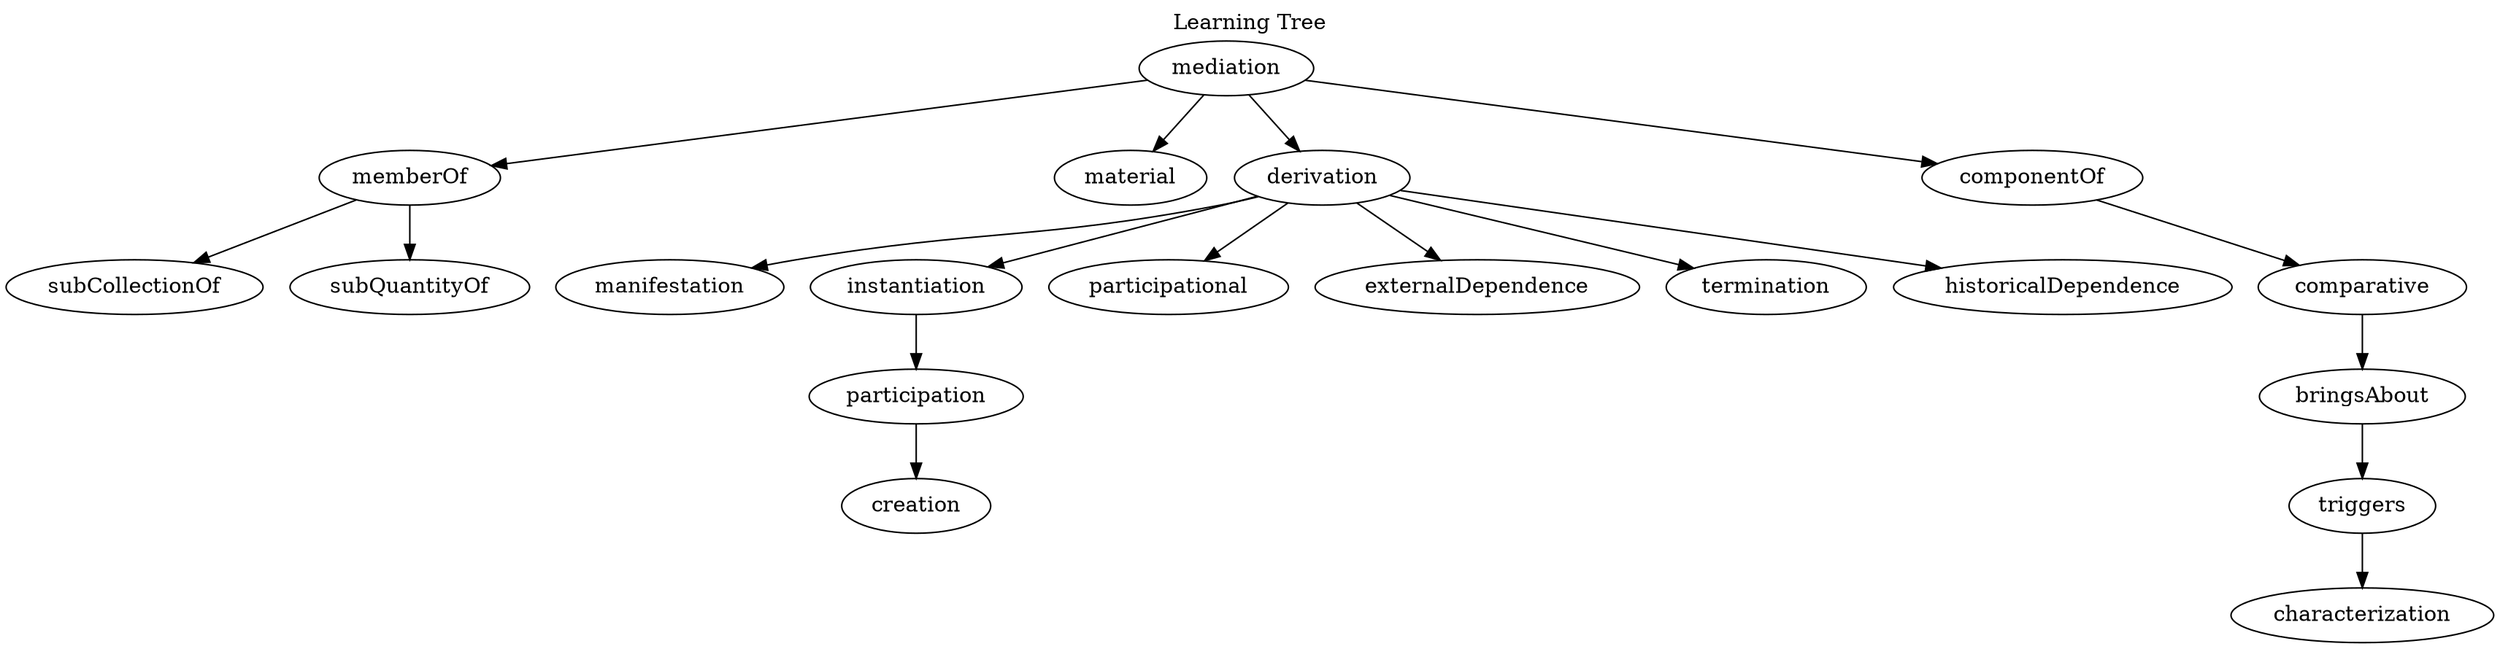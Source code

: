 strict digraph  {
label="Learning Tree";
labelloc=t;
labeljust=c;
mediation;
memberOf;
material;
derivation;
componentOf;
subCollectionOf;
subQuantityOf;
comparative;
manifestation;
instantiation;
participational;
externalDependence;
termination;
historicalDependence;
participation;
creation;
bringsAbout;
triggers;
characterization;
mediation -> memberOf;
mediation -> material;
mediation -> derivation;
mediation -> componentOf;
memberOf -> subCollectionOf;
memberOf -> subQuantityOf;
derivation -> manifestation;
derivation -> instantiation;
derivation -> participational;
derivation -> externalDependence;
derivation -> termination;
derivation -> historicalDependence;
componentOf -> comparative;
comparative -> bringsAbout;
instantiation -> participation;
participation -> creation;
bringsAbout -> triggers;
triggers -> characterization;
}
